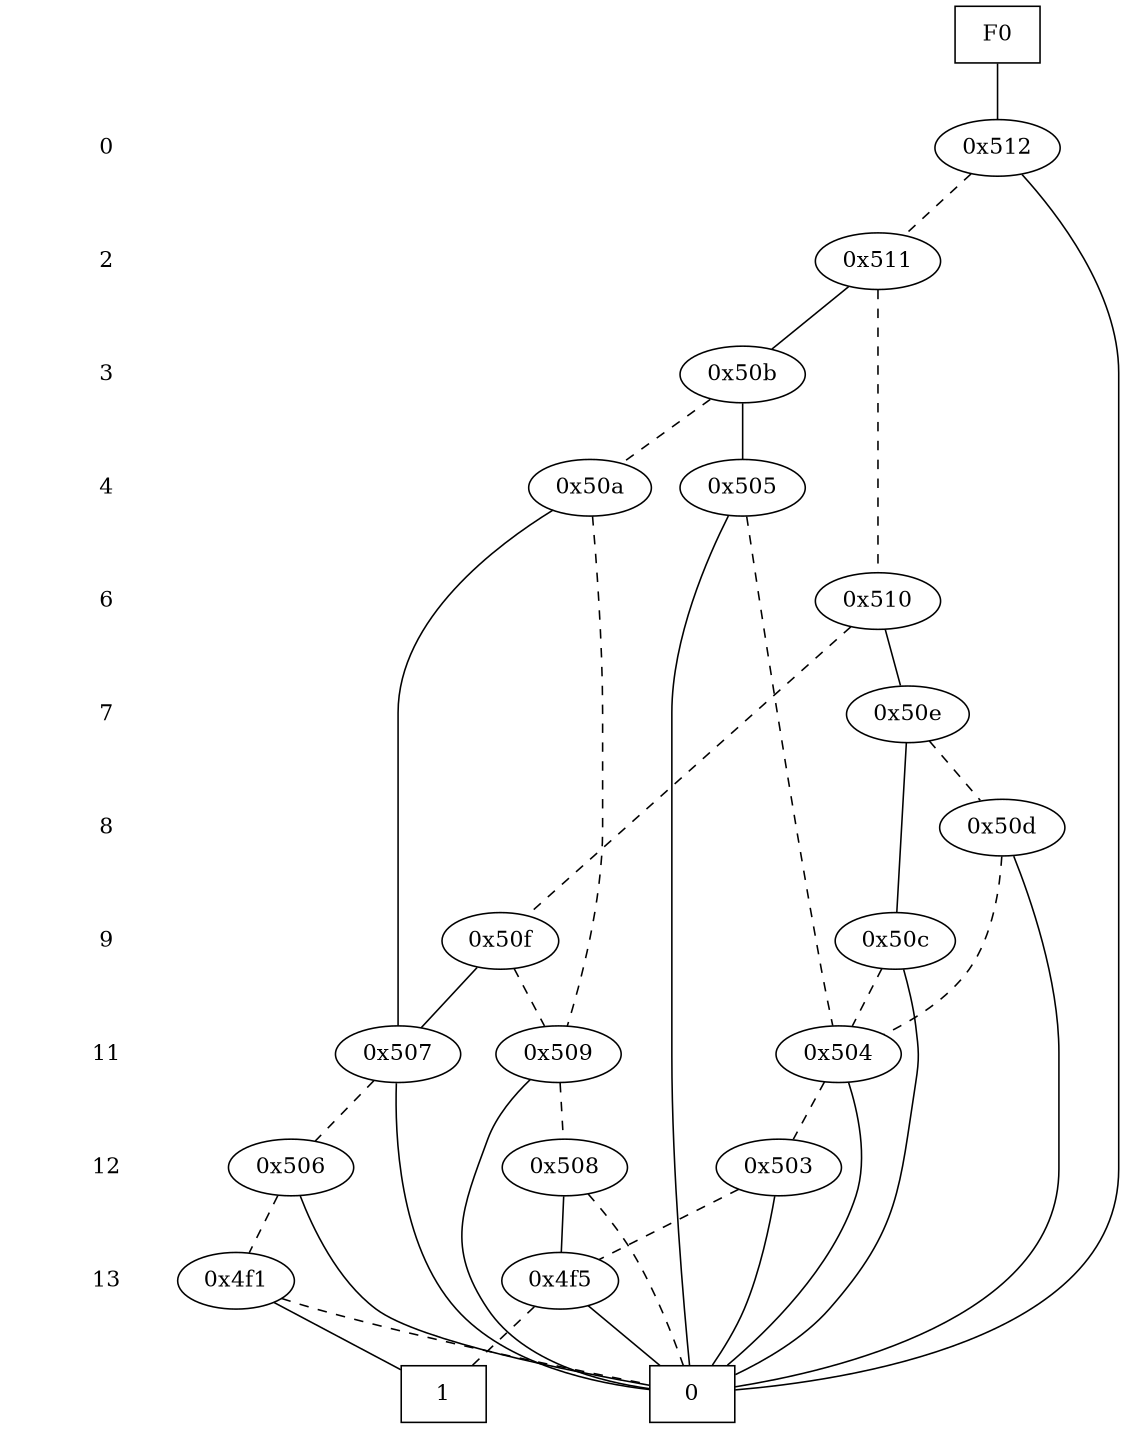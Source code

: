 digraph "DD" {
size = "7.5,10"
center = true;
edge [dir = none];
{ node [shape = plaintext];
  edge [style = invis];
  "CONST NODES" [style = invis];
" 0 " -> " 2 " -> " 3 " -> " 4 " -> " 6 " -> " 7 " -> " 8 " -> " 9 " -> " 11 " -> " 12 " -> " 13 " -> "CONST NODES"; 
}
{ rank = same; node [shape = box]; edge [style = invis];
"F0"; }
{ rank = same; " 0 ";
"0x512";
}
{ rank = same; " 2 ";
"0x511";
}
{ rank = same; " 3 ";
"0x50b";
}
{ rank = same; " 4 ";
"0x50a";
"0x505";
}
{ rank = same; " 6 ";
"0x510";
}
{ rank = same; " 7 ";
"0x50e";
}
{ rank = same; " 8 ";
"0x50d";
}
{ rank = same; " 9 ";
"0x50f";
"0x50c";
}
{ rank = same; " 11 ";
"0x504";
"0x507";
"0x509";
}
{ rank = same; " 12 ";
"0x506";
"0x503";
"0x508";
}
{ rank = same; " 13 ";
"0x4f1";
"0x4f5";
}
{ rank = same; "CONST NODES";
{ node [shape = box]; "0x3e2";
"0x3e1";
}
}
"F0" -> "0x512" [style = solid];
"0x512" -> "0x3e2";
"0x512" -> "0x511" [style = dashed];
"0x511" -> "0x50b";
"0x511" -> "0x510" [style = dashed];
"0x50b" -> "0x505";
"0x50b" -> "0x50a" [style = dashed];
"0x50a" -> "0x507";
"0x50a" -> "0x509" [style = dashed];
"0x505" -> "0x3e2";
"0x505" -> "0x504" [style = dashed];
"0x510" -> "0x50e";
"0x510" -> "0x50f" [style = dashed];
"0x50e" -> "0x50c";
"0x50e" -> "0x50d" [style = dashed];
"0x50d" -> "0x3e2";
"0x50d" -> "0x504" [style = dashed];
"0x50f" -> "0x507";
"0x50f" -> "0x509" [style = dashed];
"0x50c" -> "0x3e2";
"0x50c" -> "0x504" [style = dashed];
"0x504" -> "0x3e2";
"0x504" -> "0x503" [style = dashed];
"0x507" -> "0x3e2";
"0x507" -> "0x506" [style = dashed];
"0x509" -> "0x3e2";
"0x509" -> "0x508" [style = dashed];
"0x506" -> "0x3e2";
"0x506" -> "0x4f1" [style = dashed];
"0x503" -> "0x3e2";
"0x503" -> "0x4f5" [style = dashed];
"0x508" -> "0x4f5";
"0x508" -> "0x3e2" [style = dashed];
"0x4f1" -> "0x3e1";
"0x4f1" -> "0x3e2" [style = dashed];
"0x4f5" -> "0x3e2";
"0x4f5" -> "0x3e1" [style = dashed];
"0x3e2" [label = "0"];
"0x3e1" [label = "1"];
}
